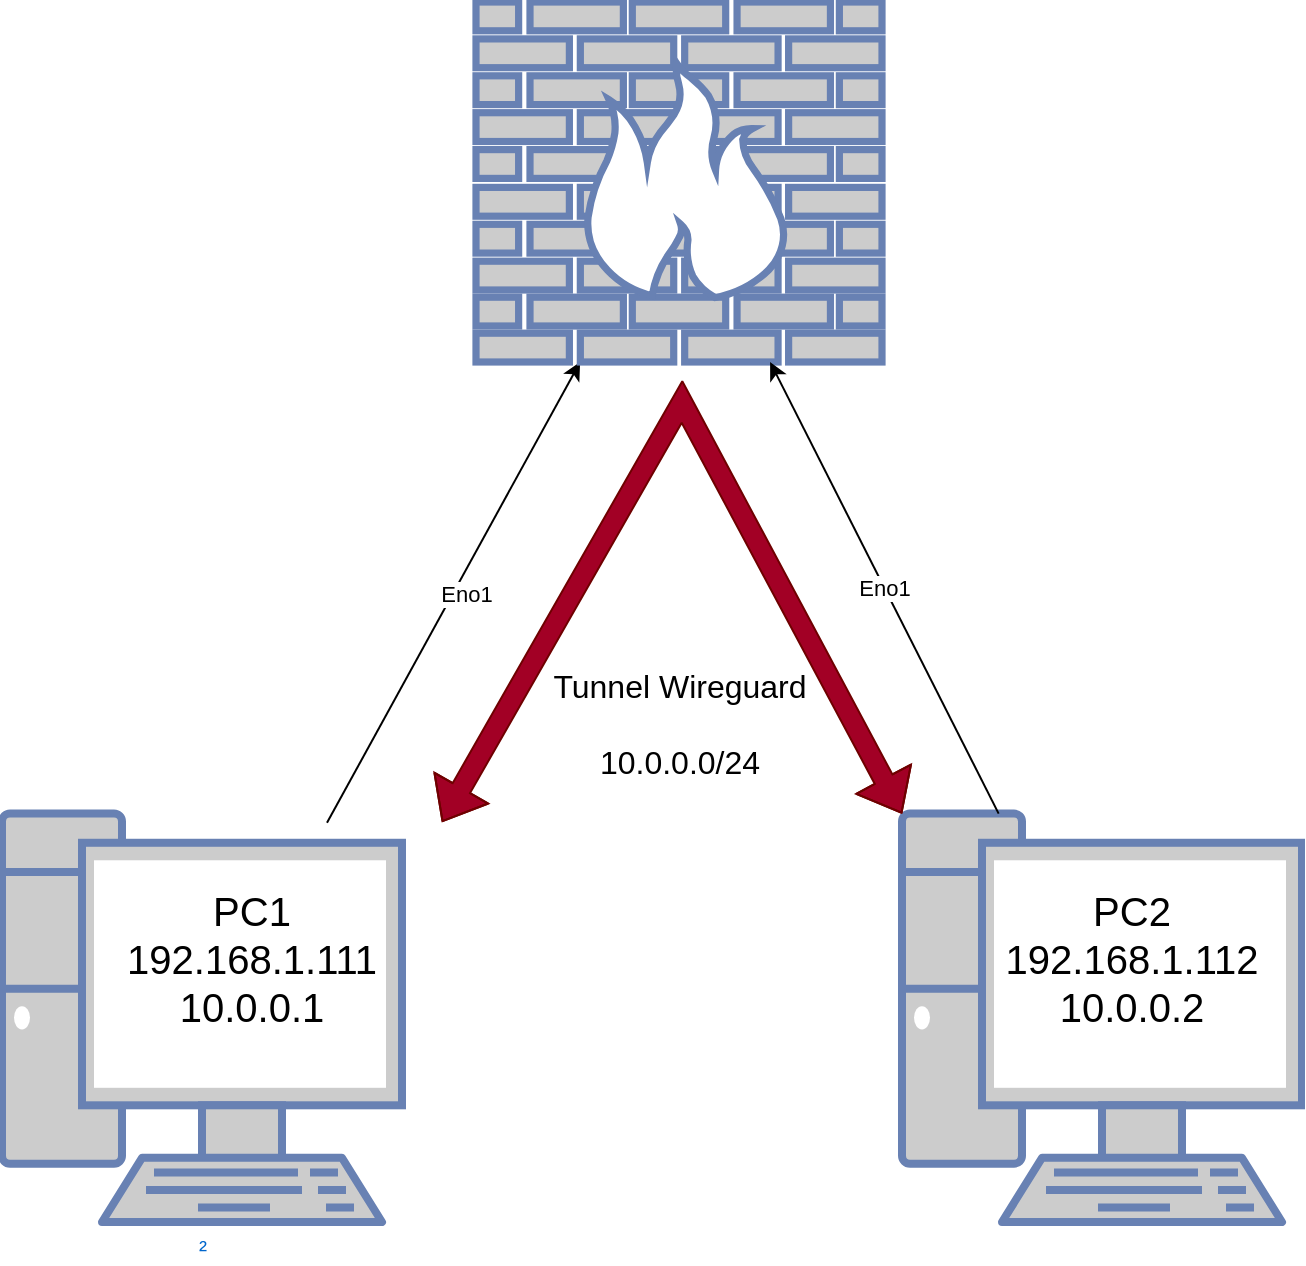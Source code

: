 <mxfile version="24.7.8">
  <diagram name="Page-1" id="Euz_89842Op8s6j0UW8T">
    <mxGraphModel dx="1114" dy="2196" grid="1" gridSize="10" guides="1" tooltips="1" connect="1" arrows="1" fold="1" page="1" pageScale="1" pageWidth="827" pageHeight="1169" background="none" math="0" shadow="0">
      <root>
        <mxCell id="0" />
        <mxCell id="1" parent="0" />
        <mxCell id="VgRvTcYvPnDftBMJnkNC-17" value="²" style="fontColor=#0066CC;verticalAlign=top;verticalLabelPosition=bottom;labelPosition=center;align=center;html=1;outlineConnect=0;fillColor=#CCCCCC;strokeColor=#6881B3;gradientColor=none;gradientDirection=north;strokeWidth=2;shape=mxgraph.networks.pc;" vertex="1" parent="1">
          <mxGeometry x="60" y="375.8" width="200" height="204.2" as="geometry" />
        </mxCell>
        <mxCell id="SQ1hp5r7hqD9bGJPRtN2-2" value="&lt;div style=&quot;font-size: 20px;&quot;&gt;&lt;font style=&quot;font-size: 20px;&quot;&gt;PC1 &lt;br&gt;&lt;/font&gt;&lt;/div&gt;&lt;div style=&quot;font-size: 20px;&quot;&gt;&lt;font style=&quot;font-size: 20px;&quot;&gt;192.168.1.111&lt;/font&gt;&lt;/div&gt;&lt;div style=&quot;font-size: 20px;&quot;&gt;&lt;font style=&quot;font-size: 20px;&quot;&gt;10.0.0.1&lt;/font&gt;&lt;br&gt;&lt;/div&gt;" style="text;html=1;align=center;verticalAlign=middle;whiteSpace=wrap;rounded=0;" parent="1" vertex="1">
          <mxGeometry x="110" y="380.4" width="150" height="135" as="geometry" />
        </mxCell>
        <mxCell id="SQ1hp5r7hqD9bGJPRtN2-8" value="" style="endArrow=classic;html=1;rounded=0;exitX=0.75;exitY=0;exitDx=0;exitDy=0;" parent="1" source="SQ1hp5r7hqD9bGJPRtN2-2" target="VgRvTcYvPnDftBMJnkNC-3" edge="1">
          <mxGeometry width="50" height="50" relative="1" as="geometry">
            <mxPoint x="175" y="300" as="sourcePoint" />
            <mxPoint x="330" y="160" as="targetPoint" />
          </mxGeometry>
        </mxCell>
        <mxCell id="VgRvTcYvPnDftBMJnkNC-21" value="Eno1" style="edgeLabel;html=1;align=center;verticalAlign=middle;resizable=0;points=[];" vertex="1" connectable="0" parent="SQ1hp5r7hqD9bGJPRtN2-8">
          <mxGeometry x="0.14" y="3" relative="1" as="geometry">
            <mxPoint y="18" as="offset" />
          </mxGeometry>
        </mxCell>
        <mxCell id="SQ1hp5r7hqD9bGJPRtN2-14" value="&lt;div style=&quot;font-size: 16px;&quot;&gt;&lt;font style=&quot;font-size: 16px;&quot;&gt;Tunnel Wireguard&lt;/font&gt;&lt;/div&gt;&lt;div style=&quot;font-size: 16px;&quot;&gt;&lt;font style=&quot;font-size: 16px;&quot;&gt;&lt;br&gt;&lt;/font&gt;&lt;/div&gt;&lt;div style=&quot;font-size: 16px;&quot;&gt;&lt;font style=&quot;font-size: 16px;&quot;&gt;10.0.0.0/24&lt;/font&gt;&lt;br&gt;&lt;/div&gt;" style="text;html=1;align=center;verticalAlign=middle;whiteSpace=wrap;rounded=0;" parent="1" vertex="1">
          <mxGeometry x="318.5" y="265.8" width="160" height="130" as="geometry" />
        </mxCell>
        <mxCell id="VgRvTcYvPnDftBMJnkNC-3" value="" style="fontColor=#0066CC;verticalAlign=top;verticalLabelPosition=bottom;labelPosition=center;align=center;html=1;outlineConnect=0;fillColor=#CCCCCC;strokeColor=#6881B3;gradientColor=none;gradientDirection=north;strokeWidth=2;shape=mxgraph.networks.firewall;" vertex="1" parent="1">
          <mxGeometry x="297" y="-30" width="203" height="180" as="geometry" />
        </mxCell>
        <mxCell id="VgRvTcYvPnDftBMJnkNC-7" value="" style="fontColor=#0066CC;verticalAlign=top;verticalLabelPosition=bottom;labelPosition=center;align=center;html=1;outlineConnect=0;fillColor=#CCCCCC;strokeColor=#6881B3;gradientColor=none;gradientDirection=north;strokeWidth=2;shape=mxgraph.networks.pc;" vertex="1" parent="1">
          <mxGeometry x="510" y="375.8" width="200" height="204.2" as="geometry" />
        </mxCell>
        <mxCell id="VgRvTcYvPnDftBMJnkNC-8" value="&lt;div style=&quot;font-size: 20px;&quot;&gt;&lt;font style=&quot;font-size: 20px;&quot;&gt;PC2&lt;br&gt;&lt;/font&gt;&lt;/div&gt;&lt;div style=&quot;font-size: 20px;&quot;&gt;&lt;font style=&quot;font-size: 20px;&quot;&gt;192.168.1.112&lt;/font&gt;&lt;/div&gt;&lt;div style=&quot;font-size: 20px;&quot;&gt;&lt;font style=&quot;font-size: 20px;&quot;&gt;10.0.0.2&lt;/font&gt;&lt;br&gt;&lt;/div&gt;" style="text;html=1;align=center;verticalAlign=middle;whiteSpace=wrap;rounded=0;" vertex="1" parent="1">
          <mxGeometry x="570" y="395.8" width="110" height="104.2" as="geometry" />
        </mxCell>
        <mxCell id="VgRvTcYvPnDftBMJnkNC-16" value="" style="shape=flexArrow;endArrow=classic;startArrow=classic;html=1;rounded=0;entryX=0;entryY=0;entryDx=0;entryDy=0;entryPerimeter=0;fillColor=#a20025;strokeColor=#6F0000;" edge="1" parent="1" target="VgRvTcYvPnDftBMJnkNC-7">
          <mxGeometry width="100" height="100" relative="1" as="geometry">
            <mxPoint x="280" y="380" as="sourcePoint" />
            <mxPoint x="470" y="330" as="targetPoint" />
            <Array as="points">
              <mxPoint x="400" y="170" />
            </Array>
          </mxGeometry>
        </mxCell>
        <mxCell id="VgRvTcYvPnDftBMJnkNC-19" value="" style="endArrow=classic;html=1;rounded=0;" edge="1" parent="1" source="VgRvTcYvPnDftBMJnkNC-7" target="VgRvTcYvPnDftBMJnkNC-3">
          <mxGeometry relative="1" as="geometry">
            <mxPoint x="650" y="210" as="sourcePoint" />
            <mxPoint x="750" y="210" as="targetPoint" />
          </mxGeometry>
        </mxCell>
        <mxCell id="VgRvTcYvPnDftBMJnkNC-20" value="Eno1" style="edgeLabel;resizable=0;html=1;;align=center;verticalAlign=middle;" connectable="0" vertex="1" parent="VgRvTcYvPnDftBMJnkNC-19">
          <mxGeometry relative="1" as="geometry" />
        </mxCell>
      </root>
    </mxGraphModel>
  </diagram>
</mxfile>
